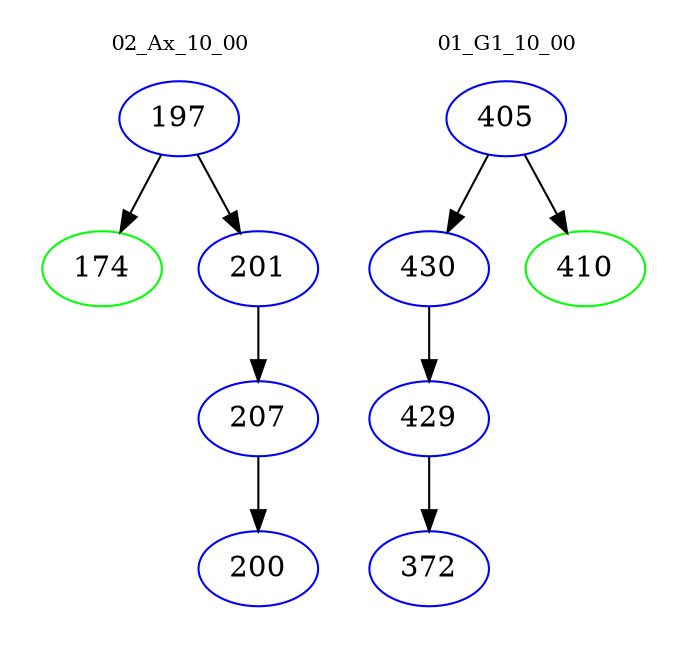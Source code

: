 digraph{
subgraph cluster_0 {
color = white
label = "02_Ax_10_00";
fontsize=10;
T0_197 [label="197", color="blue"]
T0_197 -> T0_174 [color="black"]
T0_174 [label="174", color="green"]
T0_197 -> T0_201 [color="black"]
T0_201 [label="201", color="blue"]
T0_201 -> T0_207 [color="black"]
T0_207 [label="207", color="blue"]
T0_207 -> T0_200 [color="black"]
T0_200 [label="200", color="blue"]
}
subgraph cluster_1 {
color = white
label = "01_G1_10_00";
fontsize=10;
T1_405 [label="405", color="blue"]
T1_405 -> T1_430 [color="black"]
T1_430 [label="430", color="blue"]
T1_430 -> T1_429 [color="black"]
T1_429 [label="429", color="blue"]
T1_429 -> T1_372 [color="black"]
T1_372 [label="372", color="blue"]
T1_405 -> T1_410 [color="black"]
T1_410 [label="410", color="green"]
}
}

